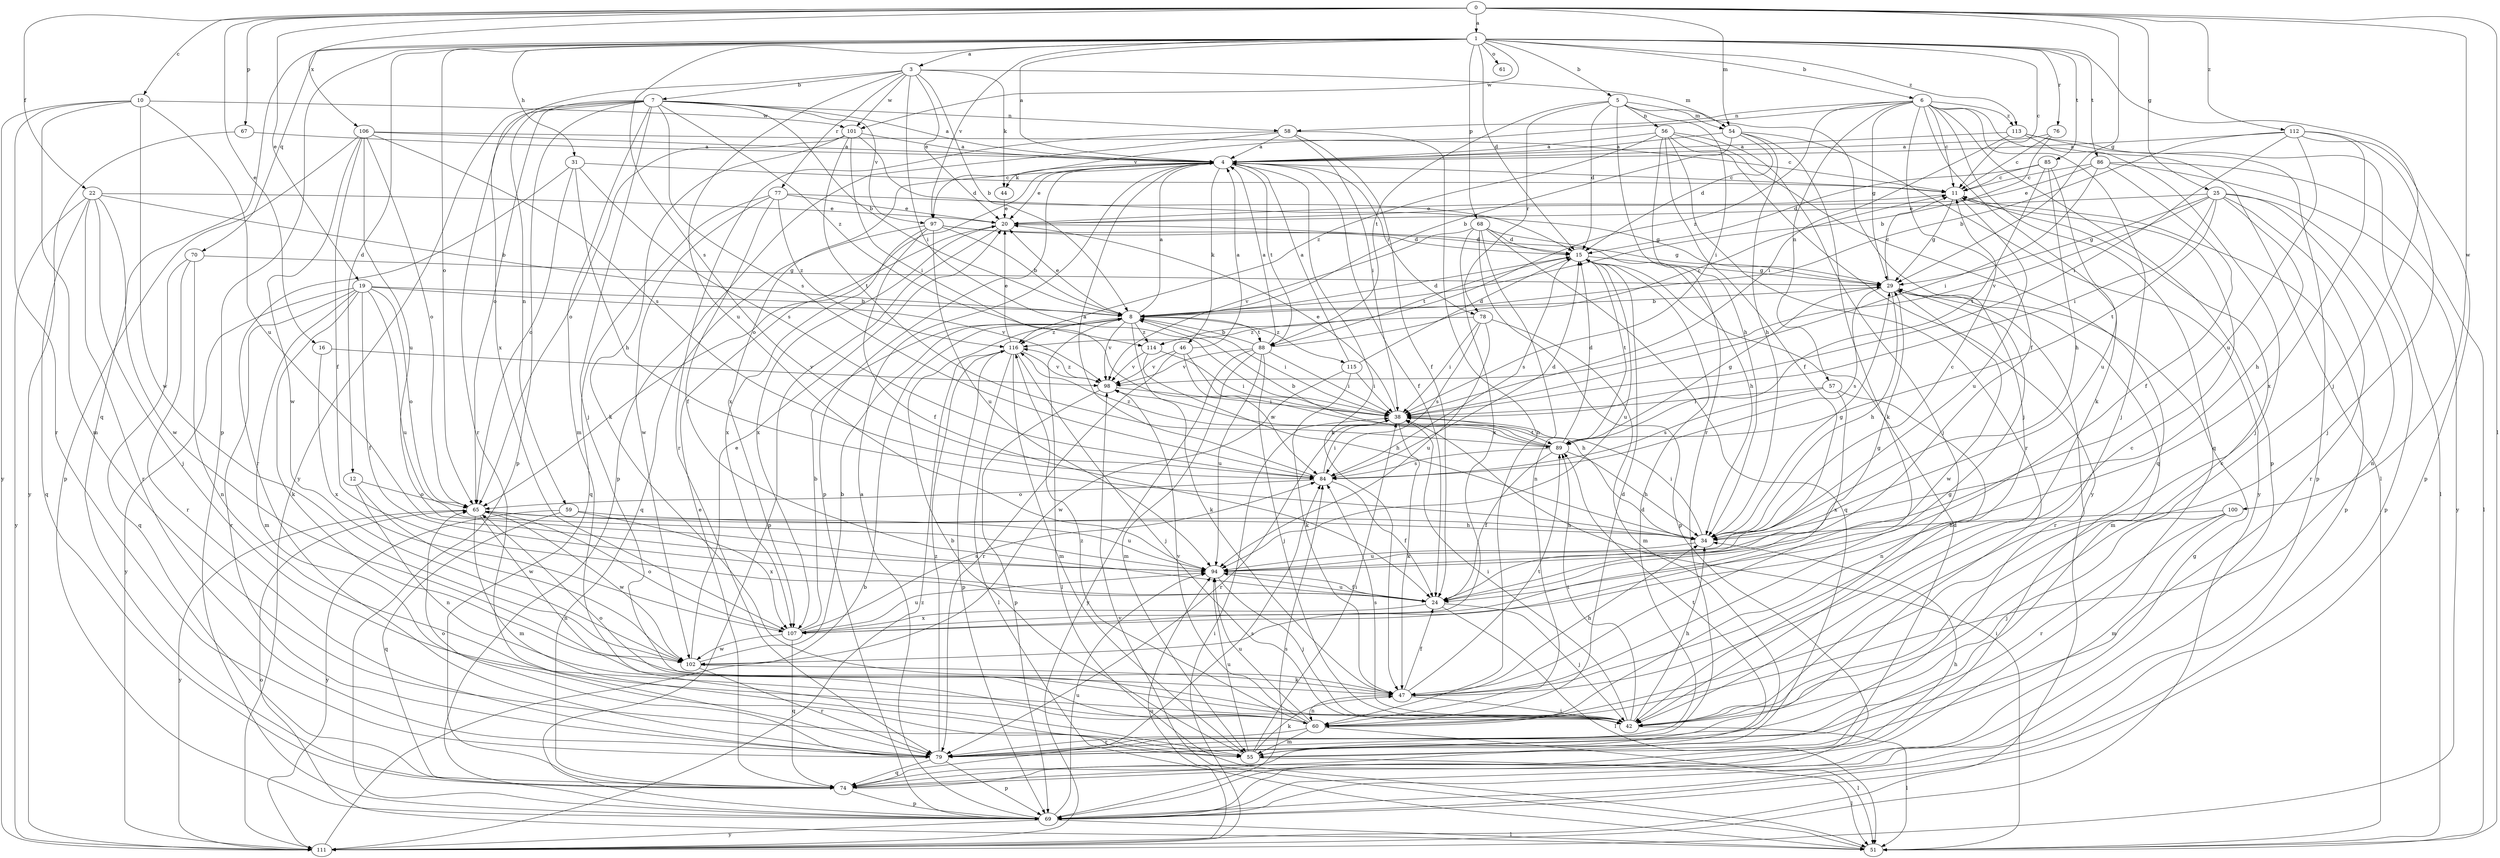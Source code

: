 strict digraph  {
0;
1;
3;
4;
5;
6;
7;
8;
10;
11;
12;
15;
16;
19;
20;
22;
24;
25;
29;
31;
34;
38;
42;
44;
46;
47;
51;
54;
55;
56;
57;
58;
59;
60;
61;
65;
67;
68;
69;
70;
74;
76;
77;
78;
79;
84;
85;
86;
88;
89;
94;
97;
98;
100;
101;
102;
106;
107;
111;
112;
113;
114;
115;
116;
0 -> 1  [label=a];
0 -> 10  [label=c];
0 -> 16  [label=e];
0 -> 19  [label=e];
0 -> 22  [label=f];
0 -> 25  [label=g];
0 -> 29  [label=g];
0 -> 51  [label=l];
0 -> 54  [label=m];
0 -> 67  [label=p];
0 -> 100  [label=w];
0 -> 106  [label=x];
0 -> 112  [label=z];
1 -> 3  [label=a];
1 -> 4  [label=a];
1 -> 5  [label=b];
1 -> 6  [label=b];
1 -> 11  [label=c];
1 -> 12  [label=d];
1 -> 15  [label=d];
1 -> 31  [label=h];
1 -> 42  [label=j];
1 -> 61  [label=o];
1 -> 65  [label=o];
1 -> 68  [label=p];
1 -> 69  [label=p];
1 -> 70  [label=q];
1 -> 74  [label=q];
1 -> 76  [label=r];
1 -> 84  [label=s];
1 -> 85  [label=t];
1 -> 86  [label=t];
1 -> 97  [label=v];
1 -> 101  [label=w];
1 -> 113  [label=z];
3 -> 7  [label=b];
3 -> 8  [label=b];
3 -> 20  [label=e];
3 -> 38  [label=i];
3 -> 44  [label=k];
3 -> 54  [label=m];
3 -> 77  [label=r];
3 -> 94  [label=u];
3 -> 101  [label=w];
3 -> 107  [label=x];
4 -> 11  [label=c];
4 -> 20  [label=e];
4 -> 24  [label=f];
4 -> 44  [label=k];
4 -> 46  [label=k];
4 -> 47  [label=k];
4 -> 65  [label=o];
4 -> 69  [label=p];
4 -> 78  [label=r];
4 -> 88  [label=t];
4 -> 107  [label=x];
5 -> 15  [label=d];
5 -> 38  [label=i];
5 -> 42  [label=j];
5 -> 54  [label=m];
5 -> 56  [label=n];
5 -> 78  [label=r];
5 -> 79  [label=r];
5 -> 88  [label=t];
6 -> 11  [label=c];
6 -> 24  [label=f];
6 -> 29  [label=g];
6 -> 42  [label=j];
6 -> 47  [label=k];
6 -> 51  [label=l];
6 -> 57  [label=n];
6 -> 58  [label=n];
6 -> 69  [label=p];
6 -> 74  [label=q];
6 -> 97  [label=v];
6 -> 113  [label=z];
6 -> 114  [label=z];
7 -> 4  [label=a];
7 -> 8  [label=b];
7 -> 42  [label=j];
7 -> 55  [label=m];
7 -> 58  [label=n];
7 -> 59  [label=n];
7 -> 65  [label=o];
7 -> 69  [label=p];
7 -> 79  [label=r];
7 -> 84  [label=s];
7 -> 97  [label=v];
7 -> 111  [label=y];
7 -> 114  [label=z];
8 -> 4  [label=a];
8 -> 15  [label=d];
8 -> 20  [label=e];
8 -> 38  [label=i];
8 -> 47  [label=k];
8 -> 51  [label=l];
8 -> 88  [label=t];
8 -> 98  [label=v];
8 -> 114  [label=z];
8 -> 115  [label=z];
8 -> 116  [label=z];
10 -> 55  [label=m];
10 -> 79  [label=r];
10 -> 94  [label=u];
10 -> 101  [label=w];
10 -> 102  [label=w];
10 -> 111  [label=y];
11 -> 20  [label=e];
11 -> 29  [label=g];
11 -> 69  [label=p];
11 -> 94  [label=u];
12 -> 60  [label=n];
12 -> 65  [label=o];
12 -> 102  [label=w];
15 -> 29  [label=g];
15 -> 84  [label=s];
15 -> 88  [label=t];
15 -> 89  [label=t];
15 -> 94  [label=u];
16 -> 98  [label=v];
16 -> 107  [label=x];
19 -> 8  [label=b];
19 -> 24  [label=f];
19 -> 47  [label=k];
19 -> 55  [label=m];
19 -> 65  [label=o];
19 -> 79  [label=r];
19 -> 94  [label=u];
19 -> 98  [label=v];
19 -> 111  [label=y];
20 -> 15  [label=d];
20 -> 69  [label=p];
20 -> 107  [label=x];
22 -> 8  [label=b];
22 -> 20  [label=e];
22 -> 42  [label=j];
22 -> 74  [label=q];
22 -> 79  [label=r];
22 -> 102  [label=w];
22 -> 111  [label=y];
24 -> 29  [label=g];
24 -> 42  [label=j];
24 -> 51  [label=l];
24 -> 94  [label=u];
24 -> 107  [label=x];
25 -> 20  [label=e];
25 -> 29  [label=g];
25 -> 34  [label=h];
25 -> 38  [label=i];
25 -> 60  [label=n];
25 -> 69  [label=p];
25 -> 79  [label=r];
25 -> 89  [label=t];
25 -> 98  [label=v];
29 -> 8  [label=b];
29 -> 11  [label=c];
29 -> 34  [label=h];
29 -> 55  [label=m];
29 -> 79  [label=r];
29 -> 84  [label=s];
29 -> 102  [label=w];
31 -> 11  [label=c];
31 -> 34  [label=h];
31 -> 65  [label=o];
31 -> 79  [label=r];
31 -> 84  [label=s];
34 -> 11  [label=c];
34 -> 29  [label=g];
34 -> 38  [label=i];
34 -> 94  [label=u];
38 -> 20  [label=e];
38 -> 47  [label=k];
38 -> 79  [label=r];
38 -> 89  [label=t];
42 -> 34  [label=h];
42 -> 38  [label=i];
42 -> 51  [label=l];
42 -> 65  [label=o];
42 -> 84  [label=s];
42 -> 89  [label=t];
44 -> 20  [label=e];
46 -> 4  [label=a];
46 -> 34  [label=h];
46 -> 79  [label=r];
46 -> 84  [label=s];
46 -> 98  [label=v];
47 -> 11  [label=c];
47 -> 24  [label=f];
47 -> 29  [label=g];
47 -> 34  [label=h];
47 -> 42  [label=j];
47 -> 60  [label=n];
47 -> 89  [label=t];
51 -> 38  [label=i];
51 -> 65  [label=o];
51 -> 98  [label=v];
54 -> 4  [label=a];
54 -> 8  [label=b];
54 -> 15  [label=d];
54 -> 34  [label=h];
54 -> 47  [label=k];
54 -> 111  [label=y];
55 -> 8  [label=b];
55 -> 38  [label=i];
55 -> 47  [label=k];
55 -> 51  [label=l];
55 -> 89  [label=t];
55 -> 94  [label=u];
56 -> 4  [label=a];
56 -> 24  [label=f];
56 -> 34  [label=h];
56 -> 42  [label=j];
56 -> 74  [label=q];
56 -> 79  [label=r];
56 -> 111  [label=y];
56 -> 116  [label=z];
57 -> 38  [label=i];
57 -> 60  [label=n];
57 -> 84  [label=s];
57 -> 107  [label=x];
58 -> 4  [label=a];
58 -> 24  [label=f];
58 -> 38  [label=i];
58 -> 60  [label=n];
58 -> 69  [label=p];
58 -> 79  [label=r];
59 -> 34  [label=h];
59 -> 74  [label=q];
59 -> 107  [label=x];
59 -> 111  [label=y];
60 -> 11  [label=c];
60 -> 15  [label=d];
60 -> 51  [label=l];
60 -> 55  [label=m];
60 -> 79  [label=r];
60 -> 94  [label=u];
60 -> 98  [label=v];
60 -> 116  [label=z];
65 -> 34  [label=h];
65 -> 55  [label=m];
65 -> 60  [label=n];
65 -> 94  [label=u];
65 -> 102  [label=w];
65 -> 111  [label=y];
67 -> 4  [label=a];
67 -> 111  [label=y];
68 -> 15  [label=d];
68 -> 34  [label=h];
68 -> 60  [label=n];
68 -> 69  [label=p];
68 -> 74  [label=q];
68 -> 98  [label=v];
68 -> 107  [label=x];
69 -> 4  [label=a];
69 -> 29  [label=g];
69 -> 51  [label=l];
69 -> 84  [label=s];
69 -> 94  [label=u];
69 -> 111  [label=y];
70 -> 29  [label=g];
70 -> 60  [label=n];
70 -> 74  [label=q];
70 -> 79  [label=r];
74 -> 15  [label=d];
74 -> 20  [label=e];
74 -> 34  [label=h];
74 -> 69  [label=p];
74 -> 84  [label=s];
76 -> 4  [label=a];
76 -> 8  [label=b];
76 -> 11  [label=c];
77 -> 20  [label=e];
77 -> 24  [label=f];
77 -> 29  [label=g];
77 -> 74  [label=q];
77 -> 102  [label=w];
77 -> 116  [label=z];
78 -> 38  [label=i];
78 -> 55  [label=m];
78 -> 84  [label=s];
78 -> 94  [label=u];
78 -> 116  [label=z];
79 -> 15  [label=d];
79 -> 65  [label=o];
79 -> 69  [label=p];
79 -> 74  [label=q];
79 -> 116  [label=z];
84 -> 4  [label=a];
84 -> 15  [label=d];
84 -> 24  [label=f];
84 -> 38  [label=i];
84 -> 65  [label=o];
85 -> 11  [label=c];
85 -> 15  [label=d];
85 -> 34  [label=h];
85 -> 89  [label=t];
85 -> 94  [label=u];
86 -> 11  [label=c];
86 -> 20  [label=e];
86 -> 24  [label=f];
86 -> 38  [label=i];
86 -> 51  [label=l];
86 -> 111  [label=y];
88 -> 4  [label=a];
88 -> 8  [label=b];
88 -> 11  [label=c];
88 -> 38  [label=i];
88 -> 42  [label=j];
88 -> 55  [label=m];
88 -> 94  [label=u];
88 -> 98  [label=v];
88 -> 111  [label=y];
89 -> 8  [label=b];
89 -> 15  [label=d];
89 -> 24  [label=f];
89 -> 29  [label=g];
89 -> 34  [label=h];
89 -> 84  [label=s];
89 -> 98  [label=v];
89 -> 116  [label=z];
94 -> 24  [label=f];
94 -> 42  [label=j];
97 -> 8  [label=b];
97 -> 15  [label=d];
97 -> 24  [label=f];
97 -> 29  [label=g];
97 -> 74  [label=q];
97 -> 94  [label=u];
97 -> 107  [label=x];
98 -> 38  [label=i];
98 -> 69  [label=p];
98 -> 116  [label=z];
100 -> 34  [label=h];
100 -> 42  [label=j];
100 -> 55  [label=m];
100 -> 79  [label=r];
101 -> 4  [label=a];
101 -> 15  [label=d];
101 -> 38  [label=i];
101 -> 47  [label=k];
101 -> 65  [label=o];
101 -> 89  [label=t];
102 -> 8  [label=b];
102 -> 20  [label=e];
102 -> 47  [label=k];
102 -> 79  [label=r];
106 -> 4  [label=a];
106 -> 11  [label=c];
106 -> 24  [label=f];
106 -> 65  [label=o];
106 -> 69  [label=p];
106 -> 84  [label=s];
106 -> 94  [label=u];
106 -> 102  [label=w];
107 -> 8  [label=b];
107 -> 65  [label=o];
107 -> 74  [label=q];
107 -> 84  [label=s];
107 -> 94  [label=u];
107 -> 102  [label=w];
111 -> 8  [label=b];
111 -> 38  [label=i];
111 -> 94  [label=u];
111 -> 116  [label=z];
112 -> 4  [label=a];
112 -> 8  [label=b];
112 -> 38  [label=i];
112 -> 42  [label=j];
112 -> 69  [label=p];
112 -> 94  [label=u];
112 -> 107  [label=x];
113 -> 4  [label=a];
113 -> 38  [label=i];
113 -> 42  [label=j];
113 -> 51  [label=l];
113 -> 69  [label=p];
114 -> 34  [label=h];
114 -> 38  [label=i];
114 -> 98  [label=v];
115 -> 4  [label=a];
115 -> 15  [label=d];
115 -> 38  [label=i];
115 -> 47  [label=k];
115 -> 102  [label=w];
116 -> 20  [label=e];
116 -> 42  [label=j];
116 -> 51  [label=l];
116 -> 55  [label=m];
116 -> 69  [label=p];
116 -> 98  [label=v];
}
